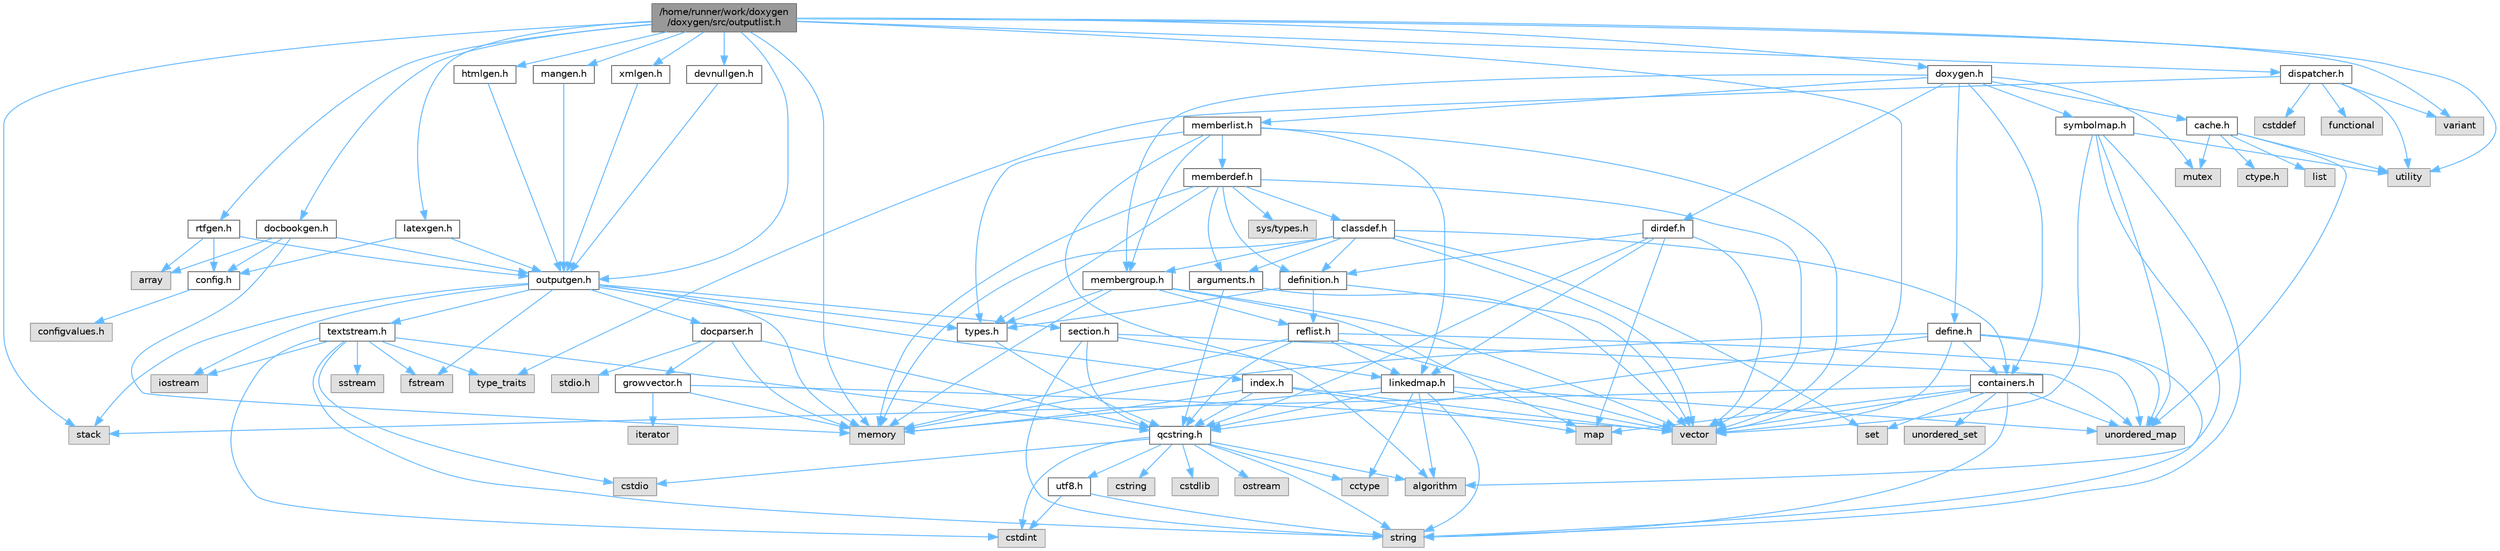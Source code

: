 digraph "/home/runner/work/doxygen/doxygen/src/outputlist.h"
{
 // INTERACTIVE_SVG=YES
 // LATEX_PDF_SIZE
  bgcolor="transparent";
  edge [fontname=Helvetica,fontsize=10,labelfontname=Helvetica,labelfontsize=10];
  node [fontname=Helvetica,fontsize=10,shape=box,height=0.2,width=0.4];
  Node1 [id="Node000001",label="/home/runner/work/doxygen\l/doxygen/src/outputlist.h",height=0.2,width=0.4,color="gray40", fillcolor="grey60", style="filled", fontcolor="black"];
  Node1 -> Node2 [id="edge1_Node000001_Node000002",color="steelblue1",style="solid"];
  Node2 [id="Node000002",label="utility",height=0.2,width=0.4,color="grey60", fillcolor="#E0E0E0", style="filled"];
  Node1 -> Node3 [id="edge2_Node000001_Node000003",color="steelblue1",style="solid"];
  Node3 [id="Node000003",label="vector",height=0.2,width=0.4,color="grey60", fillcolor="#E0E0E0", style="filled"];
  Node1 -> Node4 [id="edge3_Node000001_Node000004",color="steelblue1",style="solid"];
  Node4 [id="Node000004",label="memory",height=0.2,width=0.4,color="grey60", fillcolor="#E0E0E0", style="filled"];
  Node1 -> Node5 [id="edge4_Node000001_Node000005",color="steelblue1",style="solid"];
  Node5 [id="Node000005",label="variant",height=0.2,width=0.4,color="grey60", fillcolor="#E0E0E0", style="filled"];
  Node1 -> Node6 [id="edge5_Node000001_Node000006",color="steelblue1",style="solid"];
  Node6 [id="Node000006",label="stack",height=0.2,width=0.4,color="grey60", fillcolor="#E0E0E0", style="filled"];
  Node1 -> Node7 [id="edge6_Node000001_Node000007",color="steelblue1",style="solid"];
  Node7 [id="Node000007",label="outputgen.h",height=0.2,width=0.4,color="grey40", fillcolor="white", style="filled",URL="$df/d06/outputgen_8h.html",tooltip=" "];
  Node7 -> Node4 [id="edge7_Node000007_Node000004",color="steelblue1",style="solid"];
  Node7 -> Node6 [id="edge8_Node000007_Node000006",color="steelblue1",style="solid"];
  Node7 -> Node8 [id="edge9_Node000007_Node000008",color="steelblue1",style="solid"];
  Node8 [id="Node000008",label="iostream",height=0.2,width=0.4,color="grey60", fillcolor="#E0E0E0", style="filled"];
  Node7 -> Node9 [id="edge10_Node000007_Node000009",color="steelblue1",style="solid"];
  Node9 [id="Node000009",label="fstream",height=0.2,width=0.4,color="grey60", fillcolor="#E0E0E0", style="filled"];
  Node7 -> Node10 [id="edge11_Node000007_Node000010",color="steelblue1",style="solid"];
  Node10 [id="Node000010",label="types.h",height=0.2,width=0.4,color="grey40", fillcolor="white", style="filled",URL="$d9/d49/types_8h.html",tooltip="This file contains a number of basic enums and types."];
  Node10 -> Node11 [id="edge12_Node000010_Node000011",color="steelblue1",style="solid"];
  Node11 [id="Node000011",label="qcstring.h",height=0.2,width=0.4,color="grey40", fillcolor="white", style="filled",URL="$d7/d5c/qcstring_8h.html",tooltip=" "];
  Node11 -> Node12 [id="edge13_Node000011_Node000012",color="steelblue1",style="solid"];
  Node12 [id="Node000012",label="string",height=0.2,width=0.4,color="grey60", fillcolor="#E0E0E0", style="filled"];
  Node11 -> Node13 [id="edge14_Node000011_Node000013",color="steelblue1",style="solid"];
  Node13 [id="Node000013",label="algorithm",height=0.2,width=0.4,color="grey60", fillcolor="#E0E0E0", style="filled"];
  Node11 -> Node14 [id="edge15_Node000011_Node000014",color="steelblue1",style="solid"];
  Node14 [id="Node000014",label="cctype",height=0.2,width=0.4,color="grey60", fillcolor="#E0E0E0", style="filled"];
  Node11 -> Node15 [id="edge16_Node000011_Node000015",color="steelblue1",style="solid"];
  Node15 [id="Node000015",label="cstring",height=0.2,width=0.4,color="grey60", fillcolor="#E0E0E0", style="filled"];
  Node11 -> Node16 [id="edge17_Node000011_Node000016",color="steelblue1",style="solid"];
  Node16 [id="Node000016",label="cstdio",height=0.2,width=0.4,color="grey60", fillcolor="#E0E0E0", style="filled"];
  Node11 -> Node17 [id="edge18_Node000011_Node000017",color="steelblue1",style="solid"];
  Node17 [id="Node000017",label="cstdlib",height=0.2,width=0.4,color="grey60", fillcolor="#E0E0E0", style="filled"];
  Node11 -> Node18 [id="edge19_Node000011_Node000018",color="steelblue1",style="solid"];
  Node18 [id="Node000018",label="cstdint",height=0.2,width=0.4,color="grey60", fillcolor="#E0E0E0", style="filled"];
  Node11 -> Node19 [id="edge20_Node000011_Node000019",color="steelblue1",style="solid"];
  Node19 [id="Node000019",label="ostream",height=0.2,width=0.4,color="grey60", fillcolor="#E0E0E0", style="filled"];
  Node11 -> Node20 [id="edge21_Node000011_Node000020",color="steelblue1",style="solid"];
  Node20 [id="Node000020",label="utf8.h",height=0.2,width=0.4,color="grey40", fillcolor="white", style="filled",URL="$db/d7c/utf8_8h.html",tooltip="Various UTF8 related helper functions."];
  Node20 -> Node18 [id="edge22_Node000020_Node000018",color="steelblue1",style="solid"];
  Node20 -> Node12 [id="edge23_Node000020_Node000012",color="steelblue1",style="solid"];
  Node7 -> Node21 [id="edge24_Node000007_Node000021",color="steelblue1",style="solid"];
  Node21 [id="Node000021",label="index.h",height=0.2,width=0.4,color="grey40", fillcolor="white", style="filled",URL="$d1/db5/index_8h.html",tooltip=" "];
  Node21 -> Node4 [id="edge25_Node000021_Node000004",color="steelblue1",style="solid"];
  Node21 -> Node3 [id="edge26_Node000021_Node000003",color="steelblue1",style="solid"];
  Node21 -> Node22 [id="edge27_Node000021_Node000022",color="steelblue1",style="solid"];
  Node22 [id="Node000022",label="map",height=0.2,width=0.4,color="grey60", fillcolor="#E0E0E0", style="filled"];
  Node21 -> Node11 [id="edge28_Node000021_Node000011",color="steelblue1",style="solid"];
  Node7 -> Node23 [id="edge29_Node000007_Node000023",color="steelblue1",style="solid"];
  Node23 [id="Node000023",label="section.h",height=0.2,width=0.4,color="grey40", fillcolor="white", style="filled",URL="$d1/d2a/section_8h.html",tooltip=" "];
  Node23 -> Node12 [id="edge30_Node000023_Node000012",color="steelblue1",style="solid"];
  Node23 -> Node24 [id="edge31_Node000023_Node000024",color="steelblue1",style="solid"];
  Node24 [id="Node000024",label="unordered_map",height=0.2,width=0.4,color="grey60", fillcolor="#E0E0E0", style="filled"];
  Node23 -> Node11 [id="edge32_Node000023_Node000011",color="steelblue1",style="solid"];
  Node23 -> Node25 [id="edge33_Node000023_Node000025",color="steelblue1",style="solid"];
  Node25 [id="Node000025",label="linkedmap.h",height=0.2,width=0.4,color="grey40", fillcolor="white", style="filled",URL="$da/de1/linkedmap_8h.html",tooltip=" "];
  Node25 -> Node24 [id="edge34_Node000025_Node000024",color="steelblue1",style="solid"];
  Node25 -> Node3 [id="edge35_Node000025_Node000003",color="steelblue1",style="solid"];
  Node25 -> Node4 [id="edge36_Node000025_Node000004",color="steelblue1",style="solid"];
  Node25 -> Node12 [id="edge37_Node000025_Node000012",color="steelblue1",style="solid"];
  Node25 -> Node13 [id="edge38_Node000025_Node000013",color="steelblue1",style="solid"];
  Node25 -> Node14 [id="edge39_Node000025_Node000014",color="steelblue1",style="solid"];
  Node25 -> Node11 [id="edge40_Node000025_Node000011",color="steelblue1",style="solid"];
  Node7 -> Node26 [id="edge41_Node000007_Node000026",color="steelblue1",style="solid"];
  Node26 [id="Node000026",label="textstream.h",height=0.2,width=0.4,color="grey40", fillcolor="white", style="filled",URL="$d4/d7d/textstream_8h.html",tooltip=" "];
  Node26 -> Node12 [id="edge42_Node000026_Node000012",color="steelblue1",style="solid"];
  Node26 -> Node8 [id="edge43_Node000026_Node000008",color="steelblue1",style="solid"];
  Node26 -> Node27 [id="edge44_Node000026_Node000027",color="steelblue1",style="solid"];
  Node27 [id="Node000027",label="sstream",height=0.2,width=0.4,color="grey60", fillcolor="#E0E0E0", style="filled"];
  Node26 -> Node18 [id="edge45_Node000026_Node000018",color="steelblue1",style="solid"];
  Node26 -> Node16 [id="edge46_Node000026_Node000016",color="steelblue1",style="solid"];
  Node26 -> Node9 [id="edge47_Node000026_Node000009",color="steelblue1",style="solid"];
  Node26 -> Node28 [id="edge48_Node000026_Node000028",color="steelblue1",style="solid"];
  Node28 [id="Node000028",label="type_traits",height=0.2,width=0.4,color="grey60", fillcolor="#E0E0E0", style="filled"];
  Node26 -> Node11 [id="edge49_Node000026_Node000011",color="steelblue1",style="solid"];
  Node7 -> Node29 [id="edge50_Node000007_Node000029",color="steelblue1",style="solid"];
  Node29 [id="Node000029",label="docparser.h",height=0.2,width=0.4,color="grey40", fillcolor="white", style="filled",URL="$de/d9c/docparser_8h.html",tooltip=" "];
  Node29 -> Node30 [id="edge51_Node000029_Node000030",color="steelblue1",style="solid"];
  Node30 [id="Node000030",label="stdio.h",height=0.2,width=0.4,color="grey60", fillcolor="#E0E0E0", style="filled"];
  Node29 -> Node4 [id="edge52_Node000029_Node000004",color="steelblue1",style="solid"];
  Node29 -> Node11 [id="edge53_Node000029_Node000011",color="steelblue1",style="solid"];
  Node29 -> Node31 [id="edge54_Node000029_Node000031",color="steelblue1",style="solid"];
  Node31 [id="Node000031",label="growvector.h",height=0.2,width=0.4,color="grey40", fillcolor="white", style="filled",URL="$d7/d50/growvector_8h.html",tooltip=" "];
  Node31 -> Node3 [id="edge55_Node000031_Node000003",color="steelblue1",style="solid"];
  Node31 -> Node4 [id="edge56_Node000031_Node000004",color="steelblue1",style="solid"];
  Node31 -> Node32 [id="edge57_Node000031_Node000032",color="steelblue1",style="solid"];
  Node32 [id="Node000032",label="iterator",height=0.2,width=0.4,color="grey60", fillcolor="#E0E0E0", style="filled"];
  Node1 -> Node33 [id="edge58_Node000001_Node000033",color="steelblue1",style="solid"];
  Node33 [id="Node000033",label="doxygen.h",height=0.2,width=0.4,color="grey40", fillcolor="white", style="filled",URL="$d1/da1/doxygen_8h.html",tooltip=" "];
  Node33 -> Node34 [id="edge59_Node000033_Node000034",color="steelblue1",style="solid"];
  Node34 [id="Node000034",label="mutex",height=0.2,width=0.4,color="grey60", fillcolor="#E0E0E0", style="filled"];
  Node33 -> Node35 [id="edge60_Node000033_Node000035",color="steelblue1",style="solid"];
  Node35 [id="Node000035",label="containers.h",height=0.2,width=0.4,color="grey40", fillcolor="white", style="filled",URL="$d5/d75/containers_8h.html",tooltip=" "];
  Node35 -> Node3 [id="edge61_Node000035_Node000003",color="steelblue1",style="solid"];
  Node35 -> Node12 [id="edge62_Node000035_Node000012",color="steelblue1",style="solid"];
  Node35 -> Node36 [id="edge63_Node000035_Node000036",color="steelblue1",style="solid"];
  Node36 [id="Node000036",label="set",height=0.2,width=0.4,color="grey60", fillcolor="#E0E0E0", style="filled"];
  Node35 -> Node22 [id="edge64_Node000035_Node000022",color="steelblue1",style="solid"];
  Node35 -> Node37 [id="edge65_Node000035_Node000037",color="steelblue1",style="solid"];
  Node37 [id="Node000037",label="unordered_set",height=0.2,width=0.4,color="grey60", fillcolor="#E0E0E0", style="filled"];
  Node35 -> Node24 [id="edge66_Node000035_Node000024",color="steelblue1",style="solid"];
  Node35 -> Node6 [id="edge67_Node000035_Node000006",color="steelblue1",style="solid"];
  Node33 -> Node38 [id="edge68_Node000033_Node000038",color="steelblue1",style="solid"];
  Node38 [id="Node000038",label="membergroup.h",height=0.2,width=0.4,color="grey40", fillcolor="white", style="filled",URL="$d9/d11/membergroup_8h.html",tooltip=" "];
  Node38 -> Node3 [id="edge69_Node000038_Node000003",color="steelblue1",style="solid"];
  Node38 -> Node22 [id="edge70_Node000038_Node000022",color="steelblue1",style="solid"];
  Node38 -> Node4 [id="edge71_Node000038_Node000004",color="steelblue1",style="solid"];
  Node38 -> Node10 [id="edge72_Node000038_Node000010",color="steelblue1",style="solid"];
  Node38 -> Node39 [id="edge73_Node000038_Node000039",color="steelblue1",style="solid"];
  Node39 [id="Node000039",label="reflist.h",height=0.2,width=0.4,color="grey40", fillcolor="white", style="filled",URL="$d1/d02/reflist_8h.html",tooltip=" "];
  Node39 -> Node3 [id="edge74_Node000039_Node000003",color="steelblue1",style="solid"];
  Node39 -> Node24 [id="edge75_Node000039_Node000024",color="steelblue1",style="solid"];
  Node39 -> Node4 [id="edge76_Node000039_Node000004",color="steelblue1",style="solid"];
  Node39 -> Node11 [id="edge77_Node000039_Node000011",color="steelblue1",style="solid"];
  Node39 -> Node25 [id="edge78_Node000039_Node000025",color="steelblue1",style="solid"];
  Node33 -> Node40 [id="edge79_Node000033_Node000040",color="steelblue1",style="solid"];
  Node40 [id="Node000040",label="dirdef.h",height=0.2,width=0.4,color="grey40", fillcolor="white", style="filled",URL="$d6/d15/dirdef_8h.html",tooltip=" "];
  Node40 -> Node3 [id="edge80_Node000040_Node000003",color="steelblue1",style="solid"];
  Node40 -> Node22 [id="edge81_Node000040_Node000022",color="steelblue1",style="solid"];
  Node40 -> Node11 [id="edge82_Node000040_Node000011",color="steelblue1",style="solid"];
  Node40 -> Node25 [id="edge83_Node000040_Node000025",color="steelblue1",style="solid"];
  Node40 -> Node41 [id="edge84_Node000040_Node000041",color="steelblue1",style="solid"];
  Node41 [id="Node000041",label="definition.h",height=0.2,width=0.4,color="grey40", fillcolor="white", style="filled",URL="$df/da1/definition_8h.html",tooltip=" "];
  Node41 -> Node3 [id="edge85_Node000041_Node000003",color="steelblue1",style="solid"];
  Node41 -> Node10 [id="edge86_Node000041_Node000010",color="steelblue1",style="solid"];
  Node41 -> Node39 [id="edge87_Node000041_Node000039",color="steelblue1",style="solid"];
  Node33 -> Node42 [id="edge88_Node000033_Node000042",color="steelblue1",style="solid"];
  Node42 [id="Node000042",label="memberlist.h",height=0.2,width=0.4,color="grey40", fillcolor="white", style="filled",URL="$dd/d78/memberlist_8h.html",tooltip=" "];
  Node42 -> Node3 [id="edge89_Node000042_Node000003",color="steelblue1",style="solid"];
  Node42 -> Node13 [id="edge90_Node000042_Node000013",color="steelblue1",style="solid"];
  Node42 -> Node43 [id="edge91_Node000042_Node000043",color="steelblue1",style="solid"];
  Node43 [id="Node000043",label="memberdef.h",height=0.2,width=0.4,color="grey40", fillcolor="white", style="filled",URL="$d4/d46/memberdef_8h.html",tooltip=" "];
  Node43 -> Node3 [id="edge92_Node000043_Node000003",color="steelblue1",style="solid"];
  Node43 -> Node4 [id="edge93_Node000043_Node000004",color="steelblue1",style="solid"];
  Node43 -> Node44 [id="edge94_Node000043_Node000044",color="steelblue1",style="solid"];
  Node44 [id="Node000044",label="sys/types.h",height=0.2,width=0.4,color="grey60", fillcolor="#E0E0E0", style="filled"];
  Node43 -> Node10 [id="edge95_Node000043_Node000010",color="steelblue1",style="solid"];
  Node43 -> Node41 [id="edge96_Node000043_Node000041",color="steelblue1",style="solid"];
  Node43 -> Node45 [id="edge97_Node000043_Node000045",color="steelblue1",style="solid"];
  Node45 [id="Node000045",label="arguments.h",height=0.2,width=0.4,color="grey40", fillcolor="white", style="filled",URL="$df/d9b/arguments_8h.html",tooltip=" "];
  Node45 -> Node3 [id="edge98_Node000045_Node000003",color="steelblue1",style="solid"];
  Node45 -> Node11 [id="edge99_Node000045_Node000011",color="steelblue1",style="solid"];
  Node43 -> Node46 [id="edge100_Node000043_Node000046",color="steelblue1",style="solid"];
  Node46 [id="Node000046",label="classdef.h",height=0.2,width=0.4,color="grey40", fillcolor="white", style="filled",URL="$d1/da6/classdef_8h.html",tooltip=" "];
  Node46 -> Node4 [id="edge101_Node000046_Node000004",color="steelblue1",style="solid"];
  Node46 -> Node3 [id="edge102_Node000046_Node000003",color="steelblue1",style="solid"];
  Node46 -> Node36 [id="edge103_Node000046_Node000036",color="steelblue1",style="solid"];
  Node46 -> Node35 [id="edge104_Node000046_Node000035",color="steelblue1",style="solid"];
  Node46 -> Node41 [id="edge105_Node000046_Node000041",color="steelblue1",style="solid"];
  Node46 -> Node45 [id="edge106_Node000046_Node000045",color="steelblue1",style="solid"];
  Node46 -> Node38 [id="edge107_Node000046_Node000038",color="steelblue1",style="solid"];
  Node42 -> Node25 [id="edge108_Node000042_Node000025",color="steelblue1",style="solid"];
  Node42 -> Node10 [id="edge109_Node000042_Node000010",color="steelblue1",style="solid"];
  Node42 -> Node38 [id="edge110_Node000042_Node000038",color="steelblue1",style="solid"];
  Node33 -> Node47 [id="edge111_Node000033_Node000047",color="steelblue1",style="solid"];
  Node47 [id="Node000047",label="define.h",height=0.2,width=0.4,color="grey40", fillcolor="white", style="filled",URL="$df/d67/define_8h.html",tooltip=" "];
  Node47 -> Node3 [id="edge112_Node000047_Node000003",color="steelblue1",style="solid"];
  Node47 -> Node4 [id="edge113_Node000047_Node000004",color="steelblue1",style="solid"];
  Node47 -> Node12 [id="edge114_Node000047_Node000012",color="steelblue1",style="solid"];
  Node47 -> Node24 [id="edge115_Node000047_Node000024",color="steelblue1",style="solid"];
  Node47 -> Node11 [id="edge116_Node000047_Node000011",color="steelblue1",style="solid"];
  Node47 -> Node35 [id="edge117_Node000047_Node000035",color="steelblue1",style="solid"];
  Node33 -> Node48 [id="edge118_Node000033_Node000048",color="steelblue1",style="solid"];
  Node48 [id="Node000048",label="cache.h",height=0.2,width=0.4,color="grey40", fillcolor="white", style="filled",URL="$d3/d26/cache_8h.html",tooltip=" "];
  Node48 -> Node49 [id="edge119_Node000048_Node000049",color="steelblue1",style="solid"];
  Node49 [id="Node000049",label="list",height=0.2,width=0.4,color="grey60", fillcolor="#E0E0E0", style="filled"];
  Node48 -> Node24 [id="edge120_Node000048_Node000024",color="steelblue1",style="solid"];
  Node48 -> Node34 [id="edge121_Node000048_Node000034",color="steelblue1",style="solid"];
  Node48 -> Node2 [id="edge122_Node000048_Node000002",color="steelblue1",style="solid"];
  Node48 -> Node50 [id="edge123_Node000048_Node000050",color="steelblue1",style="solid"];
  Node50 [id="Node000050",label="ctype.h",height=0.2,width=0.4,color="grey60", fillcolor="#E0E0E0", style="filled"];
  Node33 -> Node51 [id="edge124_Node000033_Node000051",color="steelblue1",style="solid"];
  Node51 [id="Node000051",label="symbolmap.h",height=0.2,width=0.4,color="grey40", fillcolor="white", style="filled",URL="$d7/ddd/symbolmap_8h.html",tooltip=" "];
  Node51 -> Node13 [id="edge125_Node000051_Node000013",color="steelblue1",style="solid"];
  Node51 -> Node24 [id="edge126_Node000051_Node000024",color="steelblue1",style="solid"];
  Node51 -> Node3 [id="edge127_Node000051_Node000003",color="steelblue1",style="solid"];
  Node51 -> Node12 [id="edge128_Node000051_Node000012",color="steelblue1",style="solid"];
  Node51 -> Node2 [id="edge129_Node000051_Node000002",color="steelblue1",style="solid"];
  Node1 -> Node52 [id="edge130_Node000001_Node000052",color="steelblue1",style="solid"];
  Node52 [id="Node000052",label="dispatcher.h",height=0.2,width=0.4,color="grey40", fillcolor="white", style="filled",URL="$da/d73/dispatcher_8h.html",tooltip=" "];
  Node52 -> Node53 [id="edge131_Node000052_Node000053",color="steelblue1",style="solid"];
  Node53 [id="Node000053",label="cstddef",height=0.2,width=0.4,color="grey60", fillcolor="#E0E0E0", style="filled"];
  Node52 -> Node2 [id="edge132_Node000052_Node000002",color="steelblue1",style="solid"];
  Node52 -> Node54 [id="edge133_Node000052_Node000054",color="steelblue1",style="solid"];
  Node54 [id="Node000054",label="functional",height=0.2,width=0.4,color="grey60", fillcolor="#E0E0E0", style="filled"];
  Node52 -> Node5 [id="edge134_Node000052_Node000005",color="steelblue1",style="solid"];
  Node52 -> Node28 [id="edge135_Node000052_Node000028",color="steelblue1",style="solid"];
  Node1 -> Node55 [id="edge136_Node000001_Node000055",color="steelblue1",style="solid"];
  Node55 [id="Node000055",label="htmlgen.h",height=0.2,width=0.4,color="grey40", fillcolor="white", style="filled",URL="$d8/d56/htmlgen_8h.html",tooltip=" "];
  Node55 -> Node7 [id="edge137_Node000055_Node000007",color="steelblue1",style="solid"];
  Node1 -> Node56 [id="edge138_Node000001_Node000056",color="steelblue1",style="solid"];
  Node56 [id="Node000056",label="latexgen.h",height=0.2,width=0.4,color="grey40", fillcolor="white", style="filled",URL="$d6/d9c/latexgen_8h.html",tooltip=" "];
  Node56 -> Node57 [id="edge139_Node000056_Node000057",color="steelblue1",style="solid"];
  Node57 [id="Node000057",label="config.h",height=0.2,width=0.4,color="grey40", fillcolor="white", style="filled",URL="$db/d16/config_8h.html",tooltip=" "];
  Node57 -> Node58 [id="edge140_Node000057_Node000058",color="steelblue1",style="solid"];
  Node58 [id="Node000058",label="configvalues.h",height=0.2,width=0.4,color="grey60", fillcolor="#E0E0E0", style="filled"];
  Node56 -> Node7 [id="edge141_Node000056_Node000007",color="steelblue1",style="solid"];
  Node1 -> Node59 [id="edge142_Node000001_Node000059",color="steelblue1",style="solid"];
  Node59 [id="Node000059",label="rtfgen.h",height=0.2,width=0.4,color="grey40", fillcolor="white", style="filled",URL="$d4/daa/rtfgen_8h.html",tooltip=" "];
  Node59 -> Node60 [id="edge143_Node000059_Node000060",color="steelblue1",style="solid"];
  Node60 [id="Node000060",label="array",height=0.2,width=0.4,color="grey60", fillcolor="#E0E0E0", style="filled"];
  Node59 -> Node57 [id="edge144_Node000059_Node000057",color="steelblue1",style="solid"];
  Node59 -> Node7 [id="edge145_Node000059_Node000007",color="steelblue1",style="solid"];
  Node1 -> Node61 [id="edge146_Node000001_Node000061",color="steelblue1",style="solid"];
  Node61 [id="Node000061",label="mangen.h",height=0.2,width=0.4,color="grey40", fillcolor="white", style="filled",URL="$da/dc0/mangen_8h.html",tooltip=" "];
  Node61 -> Node7 [id="edge147_Node000061_Node000007",color="steelblue1",style="solid"];
  Node1 -> Node62 [id="edge148_Node000001_Node000062",color="steelblue1",style="solid"];
  Node62 [id="Node000062",label="docbookgen.h",height=0.2,width=0.4,color="grey40", fillcolor="white", style="filled",URL="$de/dea/docbookgen_8h.html",tooltip=" "];
  Node62 -> Node4 [id="edge149_Node000062_Node000004",color="steelblue1",style="solid"];
  Node62 -> Node60 [id="edge150_Node000062_Node000060",color="steelblue1",style="solid"];
  Node62 -> Node57 [id="edge151_Node000062_Node000057",color="steelblue1",style="solid"];
  Node62 -> Node7 [id="edge152_Node000062_Node000007",color="steelblue1",style="solid"];
  Node1 -> Node63 [id="edge153_Node000001_Node000063",color="steelblue1",style="solid"];
  Node63 [id="Node000063",label="xmlgen.h",height=0.2,width=0.4,color="grey40", fillcolor="white", style="filled",URL="$d9/d67/xmlgen_8h.html",tooltip=" "];
  Node63 -> Node7 [id="edge154_Node000063_Node000007",color="steelblue1",style="solid"];
  Node1 -> Node64 [id="edge155_Node000001_Node000064",color="steelblue1",style="solid"];
  Node64 [id="Node000064",label="devnullgen.h",height=0.2,width=0.4,color="grey40", fillcolor="white", style="filled",URL="$d8/de5/devnullgen_8h.html",tooltip=" "];
  Node64 -> Node7 [id="edge156_Node000064_Node000007",color="steelblue1",style="solid"];
}

